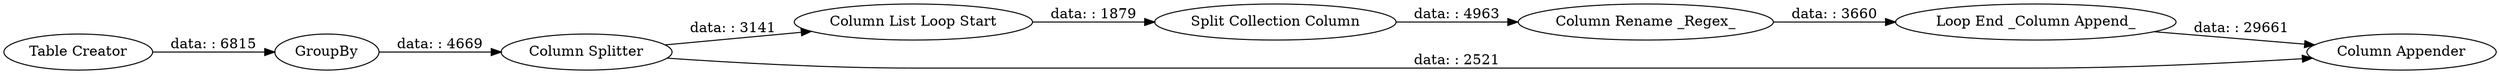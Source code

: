 digraph {
	"-1955172228007514843_17" [label="Column Splitter"]
	"-1955172228007514843_18" [label="Column List Loop Start"]
	"-1955172228007514843_21" [label="Loop End _Column Append_"]
	"-1955172228007514843_19" [label="Split Collection Column"]
	"-1955172228007514843_15" [label="Table Creator"]
	"-1955172228007514843_20" [label="Column Rename _Regex_"]
	"-1955172228007514843_22" [label="Column Appender"]
	"-1955172228007514843_16" [label=GroupBy]
	"-1955172228007514843_16" -> "-1955172228007514843_17" [label="data: : 4669"]
	"-1955172228007514843_17" -> "-1955172228007514843_18" [label="data: : 3141"]
	"-1955172228007514843_20" -> "-1955172228007514843_21" [label="data: : 3660"]
	"-1955172228007514843_19" -> "-1955172228007514843_20" [label="data: : 4963"]
	"-1955172228007514843_21" -> "-1955172228007514843_22" [label="data: : 29661"]
	"-1955172228007514843_15" -> "-1955172228007514843_16" [label="data: : 6815"]
	"-1955172228007514843_17" -> "-1955172228007514843_22" [label="data: : 2521"]
	"-1955172228007514843_18" -> "-1955172228007514843_19" [label="data: : 1879"]
	rankdir=LR
}
